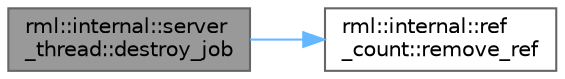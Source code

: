 digraph "rml::internal::server_thread::destroy_job"
{
 // LATEX_PDF_SIZE
  bgcolor="transparent";
  edge [fontname=Helvetica,fontsize=10,labelfontname=Helvetica,labelfontsize=10];
  node [fontname=Helvetica,fontsize=10,shape=box,height=0.2,width=0.4];
  rankdir="LR";
  Node1 [id="Node000001",label="rml::internal::server\l_thread::destroy_job",height=0.2,width=0.4,color="gray40", fillcolor="grey60", style="filled", fontcolor="black",tooltip="Destroy job corresponding to given client"];
  Node1 -> Node2 [id="edge2_Node000001_Node000002",color="steelblue1",style="solid",tooltip=" "];
  Node2 [id="Node000002",label="rml::internal::ref\l_count::remove_ref",height=0.2,width=0.4,color="grey40", fillcolor="white", style="filled",URL="$classrml_1_1internal_1_1ref__count.html#a1cb00c41199e15b1c1ca3c3ca9bdb7f2",tooltip="Subtract one and return new value."];
}
